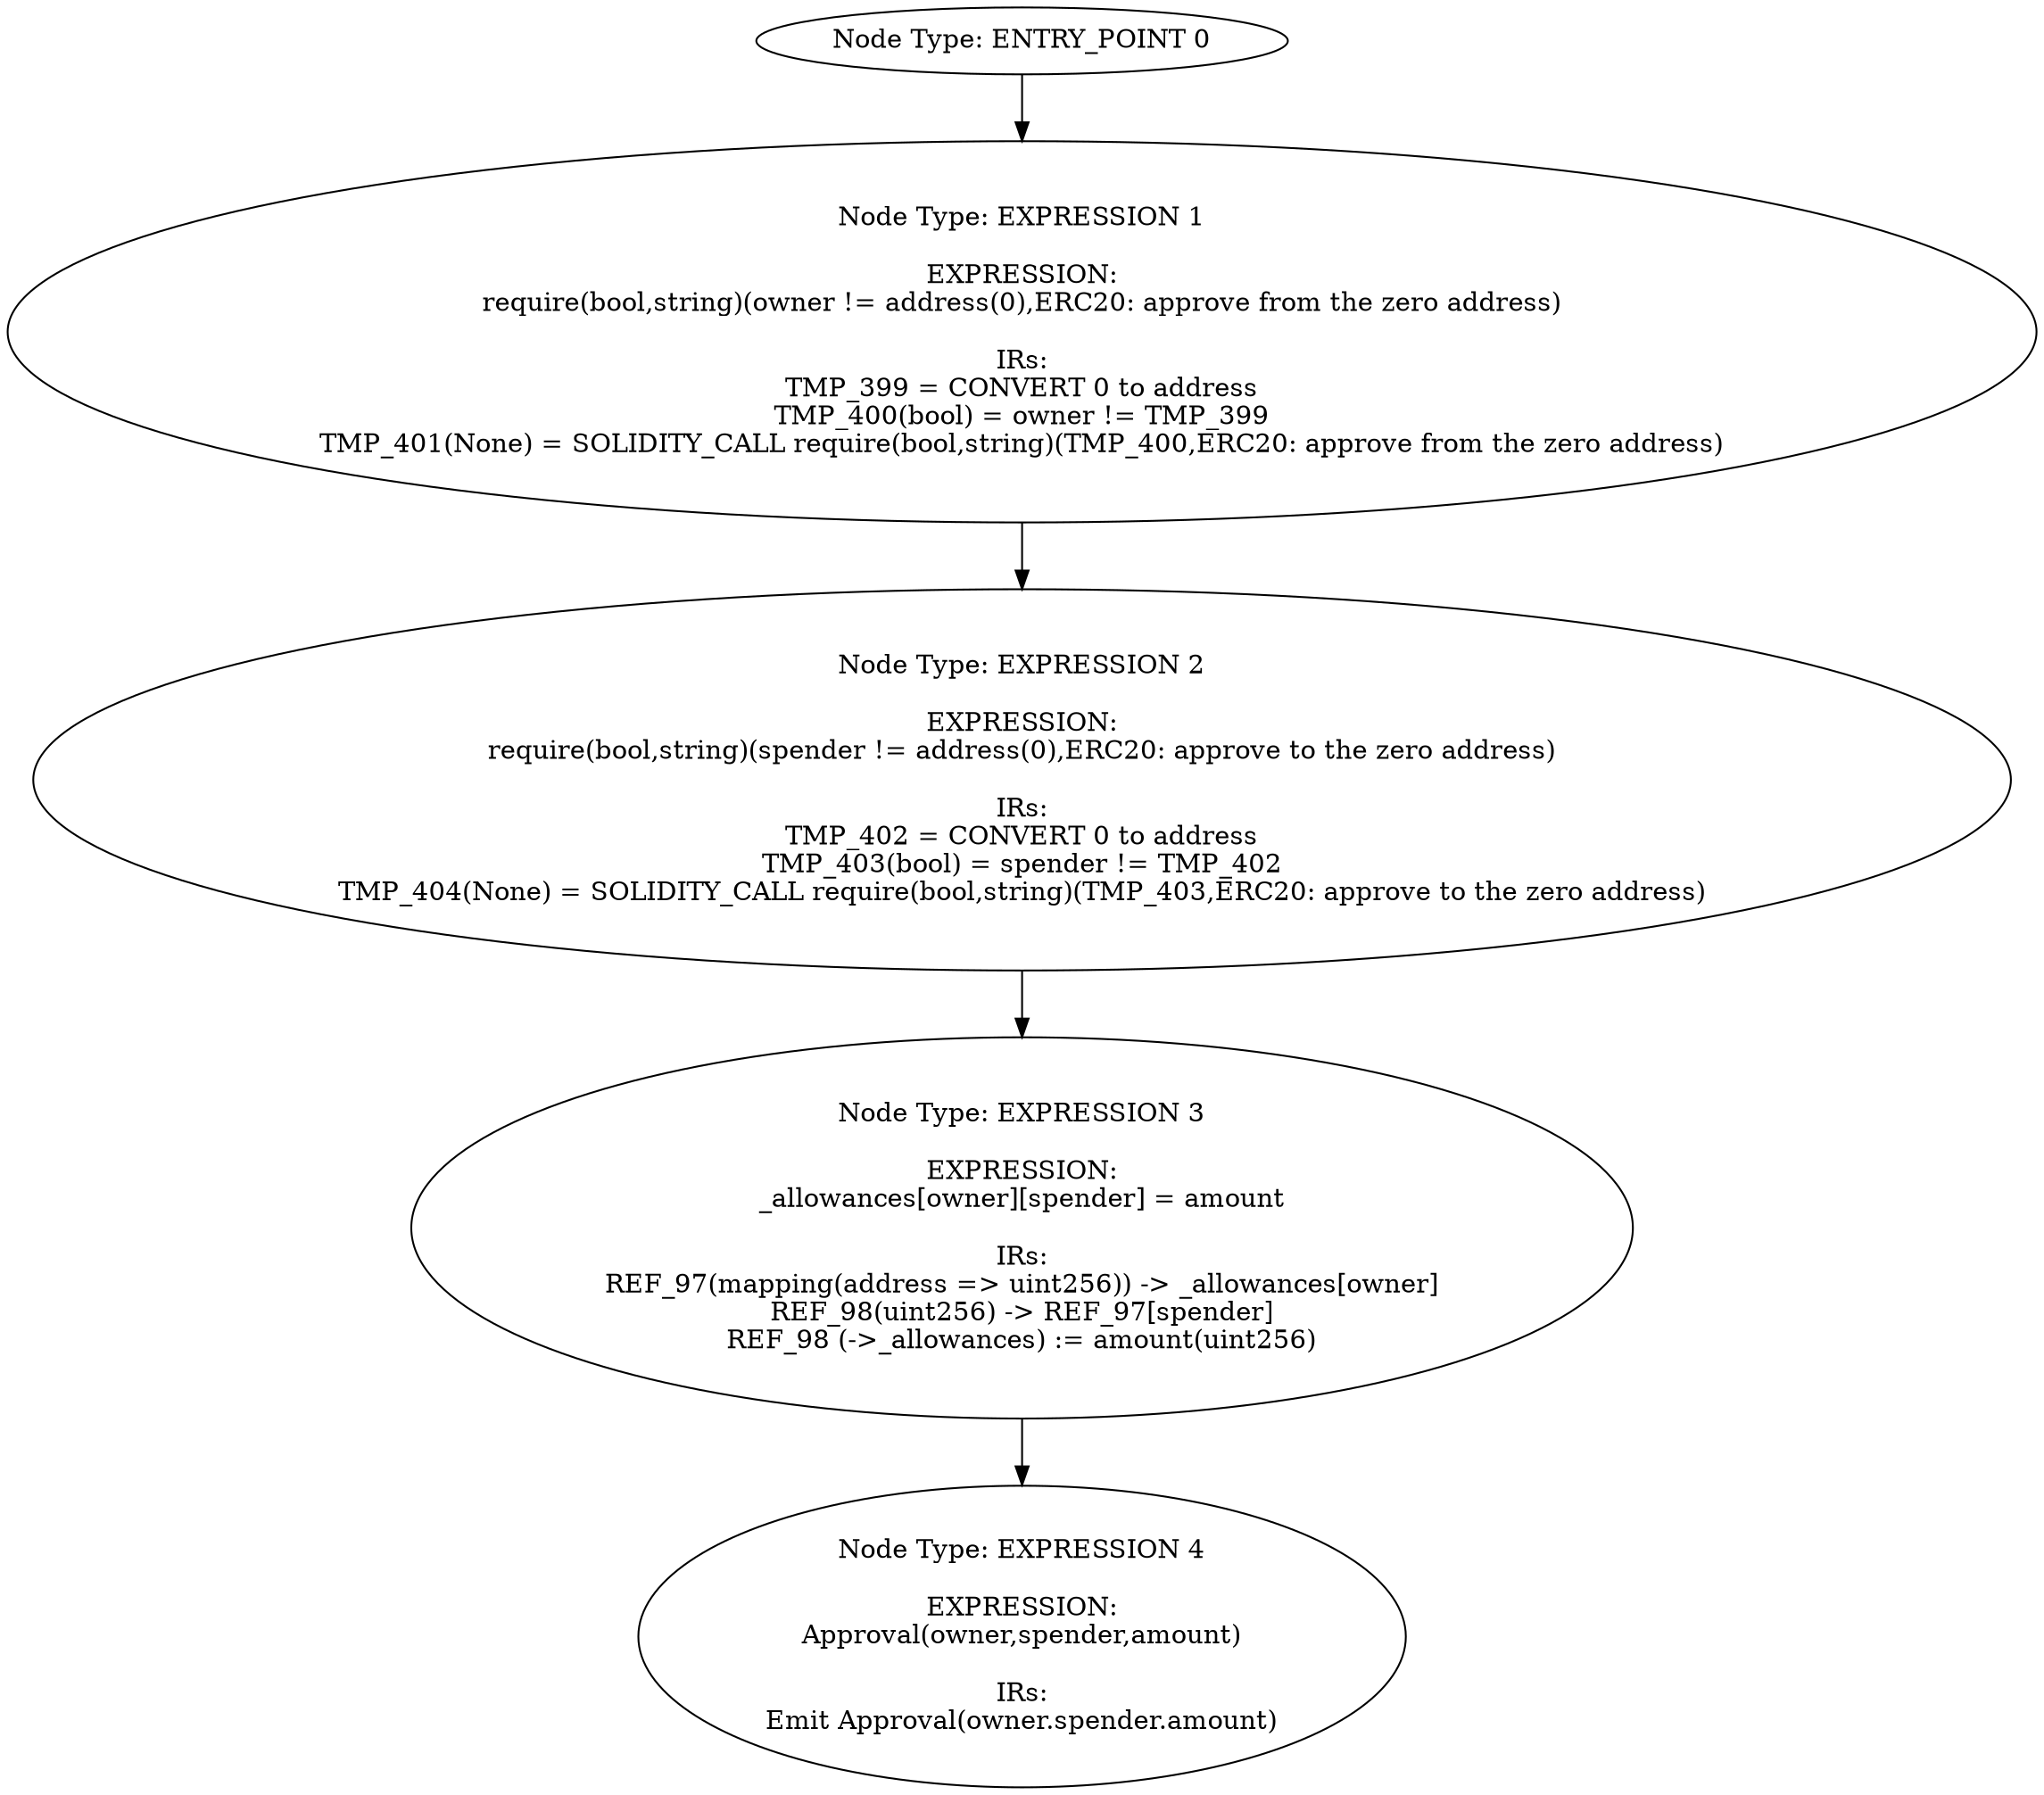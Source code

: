 digraph{
0[label="Node Type: ENTRY_POINT 0
"];
0->1;
1[label="Node Type: EXPRESSION 1

EXPRESSION:
require(bool,string)(owner != address(0),ERC20: approve from the zero address)

IRs:
TMP_399 = CONVERT 0 to address
TMP_400(bool) = owner != TMP_399
TMP_401(None) = SOLIDITY_CALL require(bool,string)(TMP_400,ERC20: approve from the zero address)"];
1->2;
2[label="Node Type: EXPRESSION 2

EXPRESSION:
require(bool,string)(spender != address(0),ERC20: approve to the zero address)

IRs:
TMP_402 = CONVERT 0 to address
TMP_403(bool) = spender != TMP_402
TMP_404(None) = SOLIDITY_CALL require(bool,string)(TMP_403,ERC20: approve to the zero address)"];
2->3;
3[label="Node Type: EXPRESSION 3

EXPRESSION:
_allowances[owner][spender] = amount

IRs:
REF_97(mapping(address => uint256)) -> _allowances[owner]
REF_98(uint256) -> REF_97[spender]
REF_98 (->_allowances) := amount(uint256)"];
3->4;
4[label="Node Type: EXPRESSION 4

EXPRESSION:
Approval(owner,spender,amount)

IRs:
Emit Approval(owner.spender.amount)"];
}
